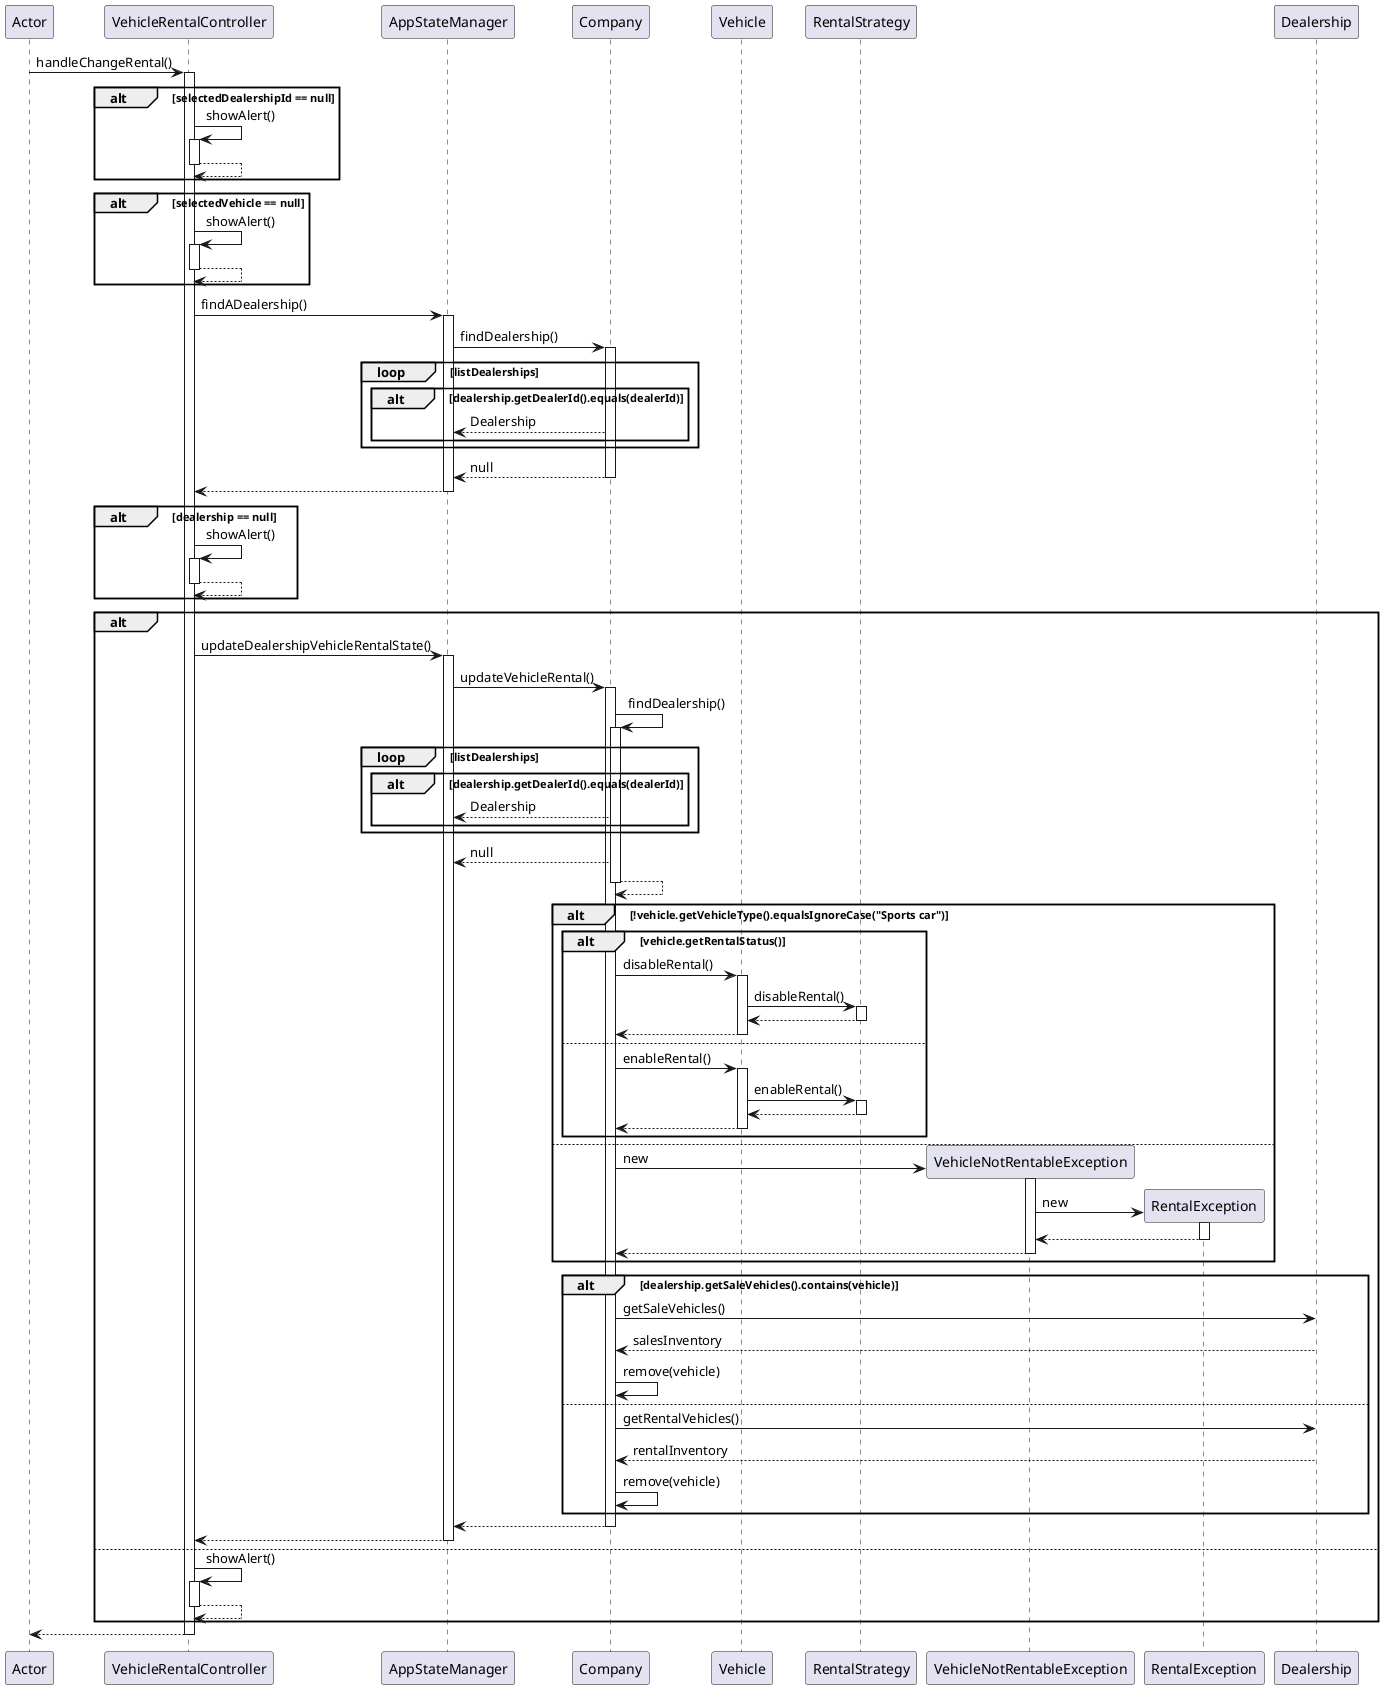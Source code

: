 @startuml
participant Actor
Actor -> VehicleRentalController : handleChangeRental()
activate VehicleRentalController
alt selectedDealershipId == null
VehicleRentalController -> VehicleRentalController : showAlert()
activate VehicleRentalController
VehicleRentalController --> VehicleRentalController
deactivate VehicleRentalController
end
alt selectedVehicle == null
VehicleRentalController -> VehicleRentalController : showAlert()
activate VehicleRentalController
VehicleRentalController --> VehicleRentalController
deactivate VehicleRentalController
end
VehicleRentalController -> AppStateManager : findADealership()
activate AppStateManager
AppStateManager -> Company : findDealership()
activate Company
loop listDealerships
alt dealership.getDealerId().equals(dealerId)
Company --> AppStateManager: Dealership
end
end
Company --> AppStateManager: null
deactivate Company
AppStateManager --> VehicleRentalController
deactivate AppStateManager
alt dealership == null
VehicleRentalController -> VehicleRentalController : showAlert()
activate VehicleRentalController
VehicleRentalController --> VehicleRentalController
deactivate VehicleRentalController
end
alt
VehicleRentalController -> AppStateManager : updateDealershipVehicleRentalState()
activate AppStateManager
AppStateManager -> Company : updateVehicleRental()
activate Company
Company -> Company : findDealership()
activate Company
loop listDealerships
alt dealership.getDealerId().equals(dealerId)
Company --> AppStateManager: Dealership
end
end
Company --> AppStateManager: null
Company --> Company
deactivate Company
alt !vehicle.getVehicleType().equalsIgnoreCase("Sports car")
alt vehicle.getRentalStatus()
Company -> Vehicle : disableRental()
activate Vehicle
Vehicle -> RentalStrategy : disableRental()
activate RentalStrategy
RentalStrategy --> Vehicle
deactivate RentalStrategy
Vehicle --> Company
deactivate Vehicle
else 
Company -> Vehicle : enableRental()
activate Vehicle
Vehicle -> RentalStrategy : enableRental()
activate RentalStrategy
RentalStrategy --> Vehicle
deactivate RentalStrategy
Vehicle --> Company
deactivate Vehicle
end
else 
create VehicleNotRentableException
Company -> VehicleNotRentableException : new
activate VehicleNotRentableException
create RentalException
VehicleNotRentableException -> RentalException : new
activate RentalException
RentalException --> VehicleNotRentableException
deactivate RentalException
VehicleNotRentableException --> Company
deactivate VehicleNotRentableException
end
alt dealership.getSaleVehicles().contains(vehicle)
Company -> Dealership: getSaleVehicles()
Dealership --> Company: salesInventory
Company -> Company: remove(vehicle)
else
Company -> Dealership: getRentalVehicles()
Dealership --> Company: rentalInventory
Company -> Company: remove(vehicle)
end
Company --> AppStateManager
deactivate Company
AppStateManager --> VehicleRentalController
deactivate AppStateManager
else
VehicleRentalController -> VehicleRentalController : showAlert()
activate VehicleRentalController
VehicleRentalController --> VehicleRentalController
deactivate VehicleRentalController
end
return
@enduml
